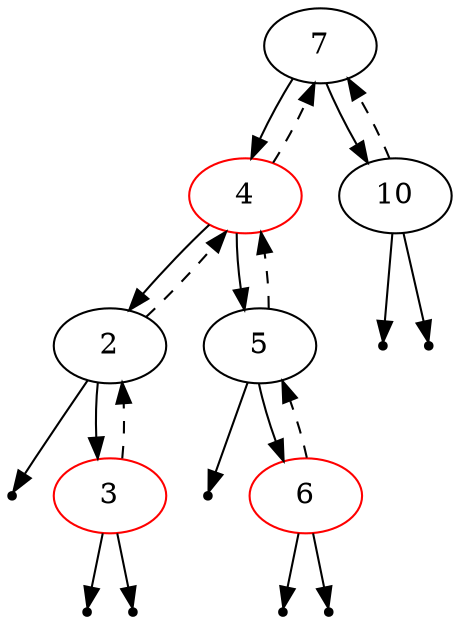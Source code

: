 digraph BST {
	 7 -> 4;
	 7 -> 10;
	 10 -> 7 [style=dashed];
	 null0 [shape=point];
	 10 -> null0;
	 null1 [shape=point];
	 10 -> null1;
	4 [color="red"];
	 4 -> 7 [style=dashed];
	 4 -> 2;
	 4 -> 5;
	 5 -> 4 [style=dashed];
	 null2 [shape=point];
	 5 -> null2;
	 5 -> 6;
	6 [color="red"];
	 6 -> 5 [style=dashed];
	 null3 [shape=point];
	 6 -> null3;
	 null4 [shape=point];
	 6 -> null4;
	 2 -> 4 [style=dashed];
	 null5 [shape=point];
	 2 -> null5;
	 2 -> 3;
	3 [color="red"];
	 3 -> 2 [style=dashed];
	 null6 [shape=point];
	 3 -> null6;
	 null7 [shape=point];
	 3 -> null7;
}
